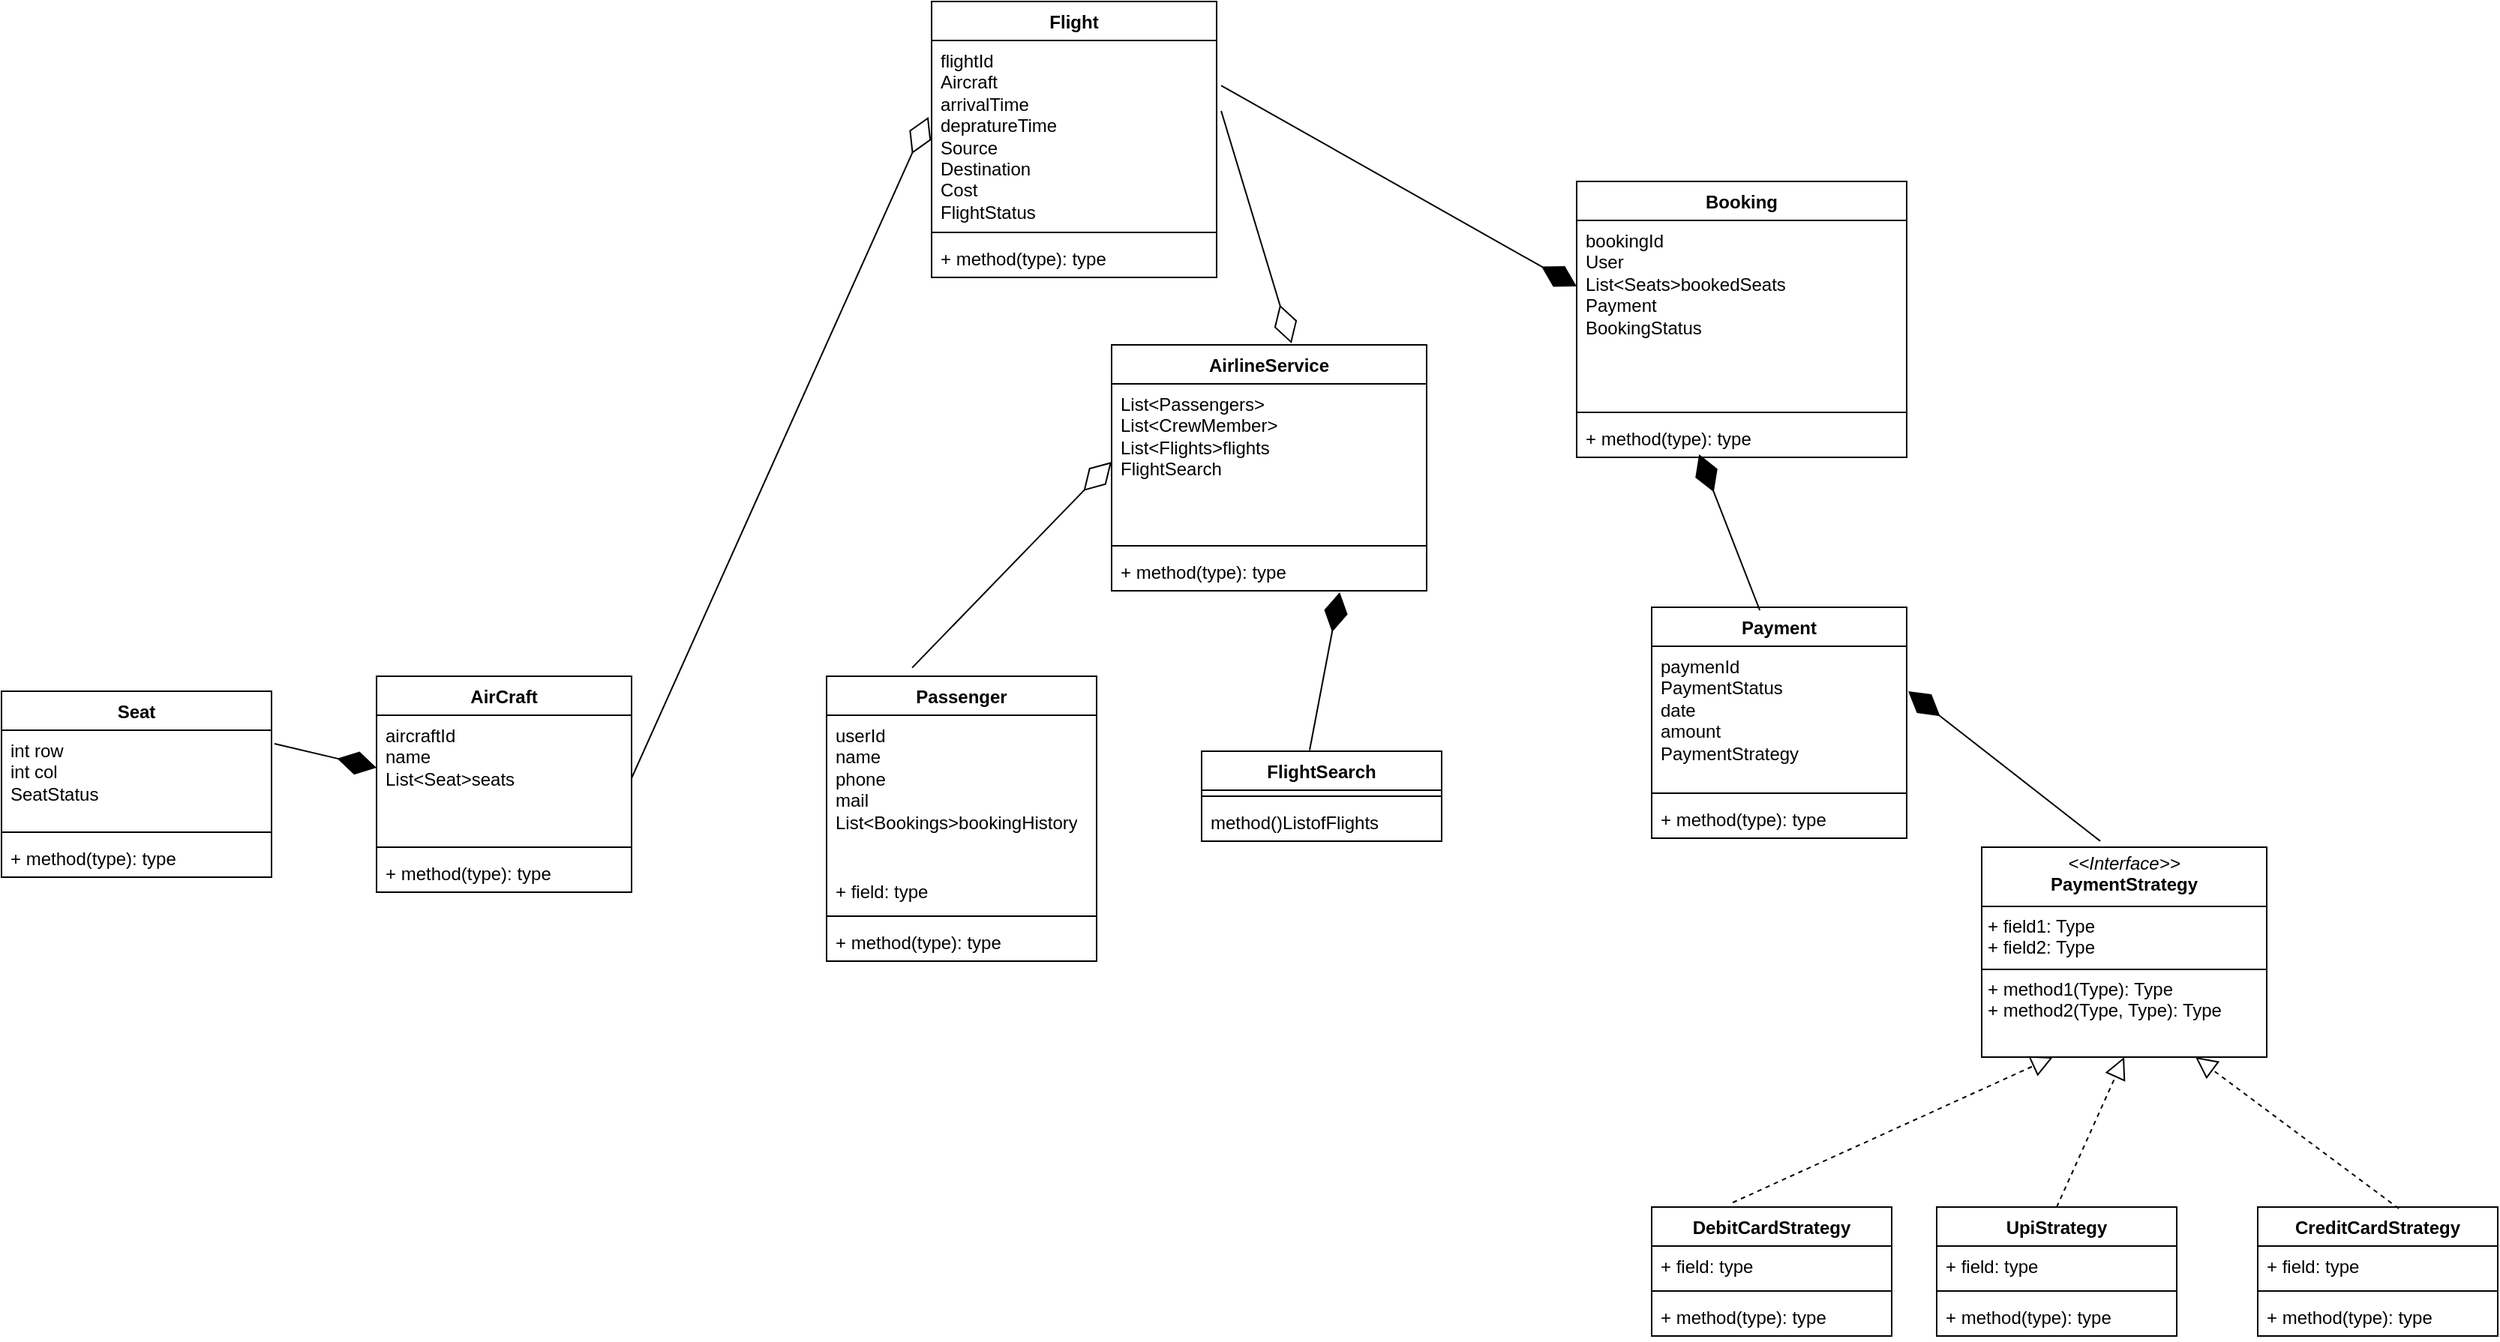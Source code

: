 <mxfile version="24.6.4" type="device">
  <diagram name="Page-1" id="2vJ0eOYqJL_nkT7B3xsS">
    <mxGraphModel dx="3392" dy="1760" grid="1" gridSize="10" guides="1" tooltips="1" connect="1" arrows="1" fold="1" page="1" pageScale="1" pageWidth="827" pageHeight="1169" math="0" shadow="0">
      <root>
        <mxCell id="0" />
        <mxCell id="1" parent="0" />
        <mxCell id="qmc9b36wm6k5r_nFAEWH-1" value="Passenger" style="swimlane;fontStyle=1;align=center;verticalAlign=top;childLayout=stackLayout;horizontal=1;startSize=26;horizontalStack=0;resizeParent=1;resizeParentMax=0;resizeLast=0;collapsible=1;marginBottom=0;whiteSpace=wrap;html=1;" vertex="1" parent="1">
          <mxGeometry x="210" y="550" width="180" height="190" as="geometry" />
        </mxCell>
        <mxCell id="qmc9b36wm6k5r_nFAEWH-2" value="userId&lt;div&gt;name&lt;/div&gt;&lt;div&gt;phone&lt;/div&gt;&lt;div&gt;mail&lt;/div&gt;&lt;div&gt;List&amp;lt;Bookings&amp;gt;bookingHistory&lt;/div&gt;" style="text;strokeColor=none;fillColor=none;align=left;verticalAlign=top;spacingLeft=4;spacingRight=4;overflow=hidden;rotatable=0;points=[[0,0.5],[1,0.5]];portConstraint=eastwest;whiteSpace=wrap;html=1;" vertex="1" parent="qmc9b36wm6k5r_nFAEWH-1">
          <mxGeometry y="26" width="180" height="104" as="geometry" />
        </mxCell>
        <mxCell id="qmc9b36wm6k5r_nFAEWH-76" value="+ field: type" style="text;strokeColor=none;fillColor=none;align=left;verticalAlign=top;spacingLeft=4;spacingRight=4;overflow=hidden;rotatable=0;points=[[0,0.5],[1,0.5]];portConstraint=eastwest;whiteSpace=wrap;html=1;" vertex="1" parent="qmc9b36wm6k5r_nFAEWH-1">
          <mxGeometry y="130" width="180" height="26" as="geometry" />
        </mxCell>
        <mxCell id="qmc9b36wm6k5r_nFAEWH-3" value="" style="line;strokeWidth=1;fillColor=none;align=left;verticalAlign=middle;spacingTop=-1;spacingLeft=3;spacingRight=3;rotatable=0;labelPosition=right;points=[];portConstraint=eastwest;strokeColor=inherit;" vertex="1" parent="qmc9b36wm6k5r_nFAEWH-1">
          <mxGeometry y="156" width="180" height="8" as="geometry" />
        </mxCell>
        <mxCell id="qmc9b36wm6k5r_nFAEWH-4" value="+ method(type): type" style="text;strokeColor=none;fillColor=none;align=left;verticalAlign=top;spacingLeft=4;spacingRight=4;overflow=hidden;rotatable=0;points=[[0,0.5],[1,0.5]];portConstraint=eastwest;whiteSpace=wrap;html=1;" vertex="1" parent="qmc9b36wm6k5r_nFAEWH-1">
          <mxGeometry y="164" width="180" height="26" as="geometry" />
        </mxCell>
        <mxCell id="qmc9b36wm6k5r_nFAEWH-5" value="AirCraft" style="swimlane;fontStyle=1;align=center;verticalAlign=top;childLayout=stackLayout;horizontal=1;startSize=26;horizontalStack=0;resizeParent=1;resizeParentMax=0;resizeLast=0;collapsible=1;marginBottom=0;whiteSpace=wrap;html=1;" vertex="1" parent="1">
          <mxGeometry x="-90" y="550" width="170" height="144" as="geometry" />
        </mxCell>
        <mxCell id="qmc9b36wm6k5r_nFAEWH-6" value="aircraftId&lt;div&gt;name&lt;/div&gt;&lt;div&gt;&lt;span style=&quot;background-color: initial;&quot;&gt;List&amp;lt;Seat&amp;gt;seats&lt;/span&gt;&lt;div&gt;&lt;br&gt;&lt;/div&gt;&lt;/div&gt;" style="text;strokeColor=none;fillColor=none;align=left;verticalAlign=top;spacingLeft=4;spacingRight=4;overflow=hidden;rotatable=0;points=[[0,0.5],[1,0.5]];portConstraint=eastwest;whiteSpace=wrap;html=1;" vertex="1" parent="qmc9b36wm6k5r_nFAEWH-5">
          <mxGeometry y="26" width="170" height="84" as="geometry" />
        </mxCell>
        <mxCell id="qmc9b36wm6k5r_nFAEWH-7" value="" style="line;strokeWidth=1;fillColor=none;align=left;verticalAlign=middle;spacingTop=-1;spacingLeft=3;spacingRight=3;rotatable=0;labelPosition=right;points=[];portConstraint=eastwest;strokeColor=inherit;" vertex="1" parent="qmc9b36wm6k5r_nFAEWH-5">
          <mxGeometry y="110" width="170" height="8" as="geometry" />
        </mxCell>
        <mxCell id="qmc9b36wm6k5r_nFAEWH-8" value="+ method(type): type" style="text;strokeColor=none;fillColor=none;align=left;verticalAlign=top;spacingLeft=4;spacingRight=4;overflow=hidden;rotatable=0;points=[[0,0.5],[1,0.5]];portConstraint=eastwest;whiteSpace=wrap;html=1;" vertex="1" parent="qmc9b36wm6k5r_nFAEWH-5">
          <mxGeometry y="118" width="170" height="26" as="geometry" />
        </mxCell>
        <mxCell id="qmc9b36wm6k5r_nFAEWH-9" value="Seat" style="swimlane;fontStyle=1;align=center;verticalAlign=top;childLayout=stackLayout;horizontal=1;startSize=26;horizontalStack=0;resizeParent=1;resizeParentMax=0;resizeLast=0;collapsible=1;marginBottom=0;whiteSpace=wrap;html=1;" vertex="1" parent="1">
          <mxGeometry x="-340" y="560" width="180" height="124" as="geometry" />
        </mxCell>
        <mxCell id="qmc9b36wm6k5r_nFAEWH-10" value="int row&lt;div&gt;int col&lt;/div&gt;&lt;div&gt;SeatStatus&lt;/div&gt;" style="text;strokeColor=none;fillColor=none;align=left;verticalAlign=top;spacingLeft=4;spacingRight=4;overflow=hidden;rotatable=0;points=[[0,0.5],[1,0.5]];portConstraint=eastwest;whiteSpace=wrap;html=1;" vertex="1" parent="qmc9b36wm6k5r_nFAEWH-9">
          <mxGeometry y="26" width="180" height="64" as="geometry" />
        </mxCell>
        <mxCell id="qmc9b36wm6k5r_nFAEWH-11" value="" style="line;strokeWidth=1;fillColor=none;align=left;verticalAlign=middle;spacingTop=-1;spacingLeft=3;spacingRight=3;rotatable=0;labelPosition=right;points=[];portConstraint=eastwest;strokeColor=inherit;" vertex="1" parent="qmc9b36wm6k5r_nFAEWH-9">
          <mxGeometry y="90" width="180" height="8" as="geometry" />
        </mxCell>
        <mxCell id="qmc9b36wm6k5r_nFAEWH-12" value="+ method(type): type" style="text;strokeColor=none;fillColor=none;align=left;verticalAlign=top;spacingLeft=4;spacingRight=4;overflow=hidden;rotatable=0;points=[[0,0.5],[1,0.5]];portConstraint=eastwest;whiteSpace=wrap;html=1;" vertex="1" parent="qmc9b36wm6k5r_nFAEWH-9">
          <mxGeometry y="98" width="180" height="26" as="geometry" />
        </mxCell>
        <mxCell id="qmc9b36wm6k5r_nFAEWH-14" value="Booking" style="swimlane;fontStyle=1;align=center;verticalAlign=top;childLayout=stackLayout;horizontal=1;startSize=26;horizontalStack=0;resizeParent=1;resizeParentMax=0;resizeLast=0;collapsible=1;marginBottom=0;whiteSpace=wrap;html=1;" vertex="1" parent="1">
          <mxGeometry x="710" y="220" width="220" height="184" as="geometry" />
        </mxCell>
        <mxCell id="qmc9b36wm6k5r_nFAEWH-15" value="bookingId&lt;div&gt;User&lt;/div&gt;&lt;div&gt;List&amp;lt;Seats&amp;gt;bookedSeats&lt;/div&gt;&lt;div&gt;&lt;span style=&quot;background-color: initial;&quot;&gt;Payment&lt;/span&gt;&lt;br&gt;&lt;/div&gt;&lt;div&gt;&lt;span style=&quot;background-color: initial;&quot;&gt;BookingStatus&lt;/span&gt;&lt;/div&gt;&lt;div&gt;&lt;br&gt;&lt;/div&gt;" style="text;strokeColor=none;fillColor=none;align=left;verticalAlign=top;spacingLeft=4;spacingRight=4;overflow=hidden;rotatable=0;points=[[0,0.5],[1,0.5]];portConstraint=eastwest;whiteSpace=wrap;html=1;" vertex="1" parent="qmc9b36wm6k5r_nFAEWH-14">
          <mxGeometry y="26" width="220" height="124" as="geometry" />
        </mxCell>
        <mxCell id="qmc9b36wm6k5r_nFAEWH-16" value="" style="line;strokeWidth=1;fillColor=none;align=left;verticalAlign=middle;spacingTop=-1;spacingLeft=3;spacingRight=3;rotatable=0;labelPosition=right;points=[];portConstraint=eastwest;strokeColor=inherit;" vertex="1" parent="qmc9b36wm6k5r_nFAEWH-14">
          <mxGeometry y="150" width="220" height="8" as="geometry" />
        </mxCell>
        <mxCell id="qmc9b36wm6k5r_nFAEWH-17" value="+ method(type): type" style="text;strokeColor=none;fillColor=none;align=left;verticalAlign=top;spacingLeft=4;spacingRight=4;overflow=hidden;rotatable=0;points=[[0,0.5],[1,0.5]];portConstraint=eastwest;whiteSpace=wrap;html=1;" vertex="1" parent="qmc9b36wm6k5r_nFAEWH-14">
          <mxGeometry y="158" width="220" height="26" as="geometry" />
        </mxCell>
        <mxCell id="qmc9b36wm6k5r_nFAEWH-39" value="Payment" style="swimlane;fontStyle=1;align=center;verticalAlign=top;childLayout=stackLayout;horizontal=1;startSize=26;horizontalStack=0;resizeParent=1;resizeParentMax=0;resizeLast=0;collapsible=1;marginBottom=0;whiteSpace=wrap;html=1;" vertex="1" parent="1">
          <mxGeometry x="760" y="504" width="170" height="154" as="geometry" />
        </mxCell>
        <mxCell id="qmc9b36wm6k5r_nFAEWH-40" value="paymenId&lt;div&gt;PaymentStatus&lt;/div&gt;&lt;div&gt;date&lt;/div&gt;&lt;div&gt;amount&lt;br&gt;PaymentStrategy&lt;/div&gt;" style="text;strokeColor=none;fillColor=none;align=left;verticalAlign=top;spacingLeft=4;spacingRight=4;overflow=hidden;rotatable=0;points=[[0,0.5],[1,0.5]];portConstraint=eastwest;whiteSpace=wrap;html=1;" vertex="1" parent="qmc9b36wm6k5r_nFAEWH-39">
          <mxGeometry y="26" width="170" height="94" as="geometry" />
        </mxCell>
        <mxCell id="qmc9b36wm6k5r_nFAEWH-41" value="" style="line;strokeWidth=1;fillColor=none;align=left;verticalAlign=middle;spacingTop=-1;spacingLeft=3;spacingRight=3;rotatable=0;labelPosition=right;points=[];portConstraint=eastwest;strokeColor=inherit;" vertex="1" parent="qmc9b36wm6k5r_nFAEWH-39">
          <mxGeometry y="120" width="170" height="8" as="geometry" />
        </mxCell>
        <mxCell id="qmc9b36wm6k5r_nFAEWH-42" value="+ method(type): type" style="text;strokeColor=none;fillColor=none;align=left;verticalAlign=top;spacingLeft=4;spacingRight=4;overflow=hidden;rotatable=0;points=[[0,0.5],[1,0.5]];portConstraint=eastwest;whiteSpace=wrap;html=1;" vertex="1" parent="qmc9b36wm6k5r_nFAEWH-39">
          <mxGeometry y="128" width="170" height="26" as="geometry" />
        </mxCell>
        <mxCell id="qmc9b36wm6k5r_nFAEWH-43" value="CreditCardStrategy" style="swimlane;fontStyle=1;align=center;verticalAlign=top;childLayout=stackLayout;horizontal=1;startSize=26;horizontalStack=0;resizeParent=1;resizeParentMax=0;resizeLast=0;collapsible=1;marginBottom=0;whiteSpace=wrap;html=1;" vertex="1" parent="1">
          <mxGeometry x="1164" y="904" width="160" height="86" as="geometry" />
        </mxCell>
        <mxCell id="qmc9b36wm6k5r_nFAEWH-44" value="+ field: type" style="text;strokeColor=none;fillColor=none;align=left;verticalAlign=top;spacingLeft=4;spacingRight=4;overflow=hidden;rotatable=0;points=[[0,0.5],[1,0.5]];portConstraint=eastwest;whiteSpace=wrap;html=1;" vertex="1" parent="qmc9b36wm6k5r_nFAEWH-43">
          <mxGeometry y="26" width="160" height="26" as="geometry" />
        </mxCell>
        <mxCell id="qmc9b36wm6k5r_nFAEWH-45" value="" style="line;strokeWidth=1;fillColor=none;align=left;verticalAlign=middle;spacingTop=-1;spacingLeft=3;spacingRight=3;rotatable=0;labelPosition=right;points=[];portConstraint=eastwest;strokeColor=inherit;" vertex="1" parent="qmc9b36wm6k5r_nFAEWH-43">
          <mxGeometry y="52" width="160" height="8" as="geometry" />
        </mxCell>
        <mxCell id="qmc9b36wm6k5r_nFAEWH-46" value="+ method(type): type" style="text;strokeColor=none;fillColor=none;align=left;verticalAlign=top;spacingLeft=4;spacingRight=4;overflow=hidden;rotatable=0;points=[[0,0.5],[1,0.5]];portConstraint=eastwest;whiteSpace=wrap;html=1;" vertex="1" parent="qmc9b36wm6k5r_nFAEWH-43">
          <mxGeometry y="60" width="160" height="26" as="geometry" />
        </mxCell>
        <mxCell id="qmc9b36wm6k5r_nFAEWH-47" value="UpiStrategy" style="swimlane;fontStyle=1;align=center;verticalAlign=top;childLayout=stackLayout;horizontal=1;startSize=26;horizontalStack=0;resizeParent=1;resizeParentMax=0;resizeLast=0;collapsible=1;marginBottom=0;whiteSpace=wrap;html=1;" vertex="1" parent="1">
          <mxGeometry x="950" y="904" width="160" height="86" as="geometry" />
        </mxCell>
        <mxCell id="qmc9b36wm6k5r_nFAEWH-48" value="+ field: type" style="text;strokeColor=none;fillColor=none;align=left;verticalAlign=top;spacingLeft=4;spacingRight=4;overflow=hidden;rotatable=0;points=[[0,0.5],[1,0.5]];portConstraint=eastwest;whiteSpace=wrap;html=1;" vertex="1" parent="qmc9b36wm6k5r_nFAEWH-47">
          <mxGeometry y="26" width="160" height="26" as="geometry" />
        </mxCell>
        <mxCell id="qmc9b36wm6k5r_nFAEWH-49" value="" style="line;strokeWidth=1;fillColor=none;align=left;verticalAlign=middle;spacingTop=-1;spacingLeft=3;spacingRight=3;rotatable=0;labelPosition=right;points=[];portConstraint=eastwest;strokeColor=inherit;" vertex="1" parent="qmc9b36wm6k5r_nFAEWH-47">
          <mxGeometry y="52" width="160" height="8" as="geometry" />
        </mxCell>
        <mxCell id="qmc9b36wm6k5r_nFAEWH-50" value="+ method(type): type" style="text;strokeColor=none;fillColor=none;align=left;verticalAlign=top;spacingLeft=4;spacingRight=4;overflow=hidden;rotatable=0;points=[[0,0.5],[1,0.5]];portConstraint=eastwest;whiteSpace=wrap;html=1;" vertex="1" parent="qmc9b36wm6k5r_nFAEWH-47">
          <mxGeometry y="60" width="160" height="26" as="geometry" />
        </mxCell>
        <mxCell id="qmc9b36wm6k5r_nFAEWH-51" value="DebitCardStrategy" style="swimlane;fontStyle=1;align=center;verticalAlign=top;childLayout=stackLayout;horizontal=1;startSize=26;horizontalStack=0;resizeParent=1;resizeParentMax=0;resizeLast=0;collapsible=1;marginBottom=0;whiteSpace=wrap;html=1;" vertex="1" parent="1">
          <mxGeometry x="760" y="904" width="160" height="86" as="geometry" />
        </mxCell>
        <mxCell id="qmc9b36wm6k5r_nFAEWH-52" value="+ field: type" style="text;strokeColor=none;fillColor=none;align=left;verticalAlign=top;spacingLeft=4;spacingRight=4;overflow=hidden;rotatable=0;points=[[0,0.5],[1,0.5]];portConstraint=eastwest;whiteSpace=wrap;html=1;" vertex="1" parent="qmc9b36wm6k5r_nFAEWH-51">
          <mxGeometry y="26" width="160" height="26" as="geometry" />
        </mxCell>
        <mxCell id="qmc9b36wm6k5r_nFAEWH-53" value="" style="line;strokeWidth=1;fillColor=none;align=left;verticalAlign=middle;spacingTop=-1;spacingLeft=3;spacingRight=3;rotatable=0;labelPosition=right;points=[];portConstraint=eastwest;strokeColor=inherit;" vertex="1" parent="qmc9b36wm6k5r_nFAEWH-51">
          <mxGeometry y="52" width="160" height="8" as="geometry" />
        </mxCell>
        <mxCell id="qmc9b36wm6k5r_nFAEWH-54" value="+ method(type): type" style="text;strokeColor=none;fillColor=none;align=left;verticalAlign=top;spacingLeft=4;spacingRight=4;overflow=hidden;rotatable=0;points=[[0,0.5],[1,0.5]];portConstraint=eastwest;whiteSpace=wrap;html=1;" vertex="1" parent="qmc9b36wm6k5r_nFAEWH-51">
          <mxGeometry y="60" width="160" height="26" as="geometry" />
        </mxCell>
        <mxCell id="qmc9b36wm6k5r_nFAEWH-55" value="&lt;p style=&quot;margin:0px;margin-top:4px;text-align:center;&quot;&gt;&lt;i&gt;&amp;lt;&amp;lt;Interface&amp;gt;&amp;gt;&lt;/i&gt;&lt;br&gt;&lt;b&gt;PaymentStrategy&lt;/b&gt;&lt;/p&gt;&lt;hr size=&quot;1&quot; style=&quot;border-style:solid;&quot;&gt;&lt;p style=&quot;margin:0px;margin-left:4px;&quot;&gt;+ field1: Type&lt;br&gt;+ field2: Type&lt;/p&gt;&lt;hr size=&quot;1&quot; style=&quot;border-style:solid;&quot;&gt;&lt;p style=&quot;margin:0px;margin-left:4px;&quot;&gt;+ method1(Type): Type&lt;br&gt;+ method2(Type, Type): Type&lt;/p&gt;" style="verticalAlign=top;align=left;overflow=fill;html=1;whiteSpace=wrap;" vertex="1" parent="1">
          <mxGeometry x="980" y="664" width="190" height="140" as="geometry" />
        </mxCell>
        <mxCell id="qmc9b36wm6k5r_nFAEWH-56" value="" style="endArrow=block;dashed=1;endFill=0;endSize=12;html=1;rounded=0;exitX=0.588;exitY=0.012;exitDx=0;exitDy=0;exitPerimeter=0;entryX=0.75;entryY=1;entryDx=0;entryDy=0;" edge="1" parent="1" source="qmc9b36wm6k5r_nFAEWH-43" target="qmc9b36wm6k5r_nFAEWH-55">
          <mxGeometry width="160" relative="1" as="geometry">
            <mxPoint x="1580" y="654" as="sourcePoint" />
            <mxPoint x="1740" y="654" as="targetPoint" />
          </mxGeometry>
        </mxCell>
        <mxCell id="qmc9b36wm6k5r_nFAEWH-57" value="" style="endArrow=block;dashed=1;endFill=0;endSize=12;html=1;rounded=0;entryX=0.5;entryY=1;entryDx=0;entryDy=0;exitX=0.5;exitY=0;exitDx=0;exitDy=0;" edge="1" parent="1" source="qmc9b36wm6k5r_nFAEWH-47" target="qmc9b36wm6k5r_nFAEWH-55">
          <mxGeometry width="160" relative="1" as="geometry">
            <mxPoint x="1500" y="724" as="sourcePoint" />
            <mxPoint x="1660" y="724" as="targetPoint" />
          </mxGeometry>
        </mxCell>
        <mxCell id="qmc9b36wm6k5r_nFAEWH-58" value="" style="endArrow=block;dashed=1;endFill=0;endSize=12;html=1;rounded=0;entryX=0.25;entryY=1;entryDx=0;entryDy=0;exitX=0.338;exitY=-0.035;exitDx=0;exitDy=0;exitPerimeter=0;" edge="1" parent="1" source="qmc9b36wm6k5r_nFAEWH-51" target="qmc9b36wm6k5r_nFAEWH-55">
          <mxGeometry width="160" relative="1" as="geometry">
            <mxPoint x="1260" y="714" as="sourcePoint" />
            <mxPoint x="1420" y="714" as="targetPoint" />
          </mxGeometry>
        </mxCell>
        <mxCell id="qmc9b36wm6k5r_nFAEWH-59" value="" style="endArrow=diamondThin;endFill=1;endSize=24;html=1;rounded=0;entryX=1.006;entryY=0.319;entryDx=0;entryDy=0;entryPerimeter=0;exitX=0.416;exitY=-0.029;exitDx=0;exitDy=0;exitPerimeter=0;" edge="1" parent="1" source="qmc9b36wm6k5r_nFAEWH-55" target="qmc9b36wm6k5r_nFAEWH-40">
          <mxGeometry width="160" relative="1" as="geometry">
            <mxPoint x="1420" y="544" as="sourcePoint" />
            <mxPoint x="1580" y="544" as="targetPoint" />
          </mxGeometry>
        </mxCell>
        <mxCell id="qmc9b36wm6k5r_nFAEWH-62" value="" style="endArrow=diamondThin;endFill=1;endSize=24;html=1;rounded=0;entryX=0.371;entryY=0.923;entryDx=0;entryDy=0;entryPerimeter=0;exitX=0.424;exitY=0.013;exitDx=0;exitDy=0;exitPerimeter=0;" edge="1" parent="1" source="qmc9b36wm6k5r_nFAEWH-39" target="qmc9b36wm6k5r_nFAEWH-17">
          <mxGeometry width="160" relative="1" as="geometry">
            <mxPoint x="830" y="500" as="sourcePoint" />
            <mxPoint x="610" y="460" as="targetPoint" />
          </mxGeometry>
        </mxCell>
        <mxCell id="qmc9b36wm6k5r_nFAEWH-63" value="Flight" style="swimlane;fontStyle=1;align=center;verticalAlign=top;childLayout=stackLayout;horizontal=1;startSize=26;horizontalStack=0;resizeParent=1;resizeParentMax=0;resizeLast=0;collapsible=1;marginBottom=0;whiteSpace=wrap;html=1;" vertex="1" parent="1">
          <mxGeometry x="280" y="100" width="190" height="184" as="geometry" />
        </mxCell>
        <mxCell id="qmc9b36wm6k5r_nFAEWH-64" value="&lt;div&gt;flightId&lt;/div&gt;&lt;div&gt;&lt;div&gt;Aircraft&lt;/div&gt;&lt;div&gt;arrivalTime&lt;/div&gt;&lt;div&gt;depratureTime&lt;/div&gt;&lt;div&gt;Source&lt;/div&gt;&lt;div&gt;Destination&lt;/div&gt;&lt;/div&gt;&lt;div&gt;Cost&lt;/div&gt;&lt;div&gt;FlightStatus&lt;/div&gt;" style="text;strokeColor=none;fillColor=none;align=left;verticalAlign=top;spacingLeft=4;spacingRight=4;overflow=hidden;rotatable=0;points=[[0,0.5],[1,0.5]];portConstraint=eastwest;whiteSpace=wrap;html=1;" vertex="1" parent="qmc9b36wm6k5r_nFAEWH-63">
          <mxGeometry y="26" width="190" height="124" as="geometry" />
        </mxCell>
        <mxCell id="qmc9b36wm6k5r_nFAEWH-65" value="" style="line;strokeWidth=1;fillColor=none;align=left;verticalAlign=middle;spacingTop=-1;spacingLeft=3;spacingRight=3;rotatable=0;labelPosition=right;points=[];portConstraint=eastwest;strokeColor=inherit;" vertex="1" parent="qmc9b36wm6k5r_nFAEWH-63">
          <mxGeometry y="150" width="190" height="8" as="geometry" />
        </mxCell>
        <mxCell id="qmc9b36wm6k5r_nFAEWH-66" value="+ method(type): type" style="text;strokeColor=none;fillColor=none;align=left;verticalAlign=top;spacingLeft=4;spacingRight=4;overflow=hidden;rotatable=0;points=[[0,0.5],[1,0.5]];portConstraint=eastwest;whiteSpace=wrap;html=1;" vertex="1" parent="qmc9b36wm6k5r_nFAEWH-63">
          <mxGeometry y="158" width="190" height="26" as="geometry" />
        </mxCell>
        <mxCell id="qmc9b36wm6k5r_nFAEWH-67" value="AirlineService" style="swimlane;fontStyle=1;align=center;verticalAlign=top;childLayout=stackLayout;horizontal=1;startSize=26;horizontalStack=0;resizeParent=1;resizeParentMax=0;resizeLast=0;collapsible=1;marginBottom=0;whiteSpace=wrap;html=1;" vertex="1" parent="1">
          <mxGeometry x="400" y="329" width="210" height="164" as="geometry" />
        </mxCell>
        <mxCell id="qmc9b36wm6k5r_nFAEWH-68" value="&lt;div&gt;List&amp;lt;Passengers&amp;gt;&lt;/div&gt;&lt;div&gt;List&amp;lt;CrewMember&amp;gt;&lt;/div&gt;&lt;div&gt;List&amp;lt;Flights&amp;gt;flights&lt;/div&gt;&lt;div&gt;FlightSearch&lt;/div&gt;" style="text;strokeColor=none;fillColor=none;align=left;verticalAlign=top;spacingLeft=4;spacingRight=4;overflow=hidden;rotatable=0;points=[[0,0.5],[1,0.5]];portConstraint=eastwest;whiteSpace=wrap;html=1;" vertex="1" parent="qmc9b36wm6k5r_nFAEWH-67">
          <mxGeometry y="26" width="210" height="104" as="geometry" />
        </mxCell>
        <mxCell id="qmc9b36wm6k5r_nFAEWH-69" value="" style="line;strokeWidth=1;fillColor=none;align=left;verticalAlign=middle;spacingTop=-1;spacingLeft=3;spacingRight=3;rotatable=0;labelPosition=right;points=[];portConstraint=eastwest;strokeColor=inherit;" vertex="1" parent="qmc9b36wm6k5r_nFAEWH-67">
          <mxGeometry y="130" width="210" height="8" as="geometry" />
        </mxCell>
        <mxCell id="qmc9b36wm6k5r_nFAEWH-70" value="+ method(type): type" style="text;strokeColor=none;fillColor=none;align=left;verticalAlign=top;spacingLeft=4;spacingRight=4;overflow=hidden;rotatable=0;points=[[0,0.5],[1,0.5]];portConstraint=eastwest;whiteSpace=wrap;html=1;" vertex="1" parent="qmc9b36wm6k5r_nFAEWH-67">
          <mxGeometry y="138" width="210" height="26" as="geometry" />
        </mxCell>
        <mxCell id="qmc9b36wm6k5r_nFAEWH-72" value="" style="endArrow=diamondThin;endFill=0;endSize=24;html=1;rounded=0;exitX=1.016;exitY=0.379;exitDx=0;exitDy=0;entryX=0.571;entryY=-0.006;entryDx=0;entryDy=0;entryPerimeter=0;exitPerimeter=0;" edge="1" parent="1" source="qmc9b36wm6k5r_nFAEWH-64" target="qmc9b36wm6k5r_nFAEWH-67">
          <mxGeometry width="160" relative="1" as="geometry">
            <mxPoint x="440" y="-60" as="sourcePoint" />
            <mxPoint x="537.03" y="333" as="targetPoint" />
          </mxGeometry>
        </mxCell>
        <mxCell id="qmc9b36wm6k5r_nFAEWH-73" value="" style="endArrow=diamondThin;endFill=1;endSize=24;html=1;rounded=0;entryX=0;entryY=0.417;entryDx=0;entryDy=0;entryPerimeter=0;exitX=1.011;exitY=0.141;exitDx=0;exitDy=0;exitPerimeter=0;" edge="1" parent="1" source="qmc9b36wm6k5r_nFAEWH-10" target="qmc9b36wm6k5r_nFAEWH-6">
          <mxGeometry width="160" relative="1" as="geometry">
            <mxPoint x="410" y="370" as="sourcePoint" />
            <mxPoint x="570" y="370" as="targetPoint" />
          </mxGeometry>
        </mxCell>
        <mxCell id="qmc9b36wm6k5r_nFAEWH-75" value="FlightSearch" style="swimlane;fontStyle=1;align=center;verticalAlign=top;childLayout=stackLayout;horizontal=1;startSize=26;horizontalStack=0;resizeParent=1;resizeParentMax=0;resizeLast=0;collapsible=1;marginBottom=0;whiteSpace=wrap;html=1;" vertex="1" parent="1">
          <mxGeometry x="460" y="600" width="160" height="60" as="geometry" />
        </mxCell>
        <mxCell id="qmc9b36wm6k5r_nFAEWH-77" value="" style="line;strokeWidth=1;fillColor=none;align=left;verticalAlign=middle;spacingTop=-1;spacingLeft=3;spacingRight=3;rotatable=0;labelPosition=right;points=[];portConstraint=eastwest;strokeColor=inherit;" vertex="1" parent="qmc9b36wm6k5r_nFAEWH-75">
          <mxGeometry y="26" width="160" height="8" as="geometry" />
        </mxCell>
        <mxCell id="qmc9b36wm6k5r_nFAEWH-78" value="method()ListofFlights" style="text;strokeColor=none;fillColor=none;align=left;verticalAlign=top;spacingLeft=4;spacingRight=4;overflow=hidden;rotatable=0;points=[[0,0.5],[1,0.5]];portConstraint=eastwest;whiteSpace=wrap;html=1;" vertex="1" parent="qmc9b36wm6k5r_nFAEWH-75">
          <mxGeometry y="34" width="160" height="26" as="geometry" />
        </mxCell>
        <mxCell id="qmc9b36wm6k5r_nFAEWH-79" value="" style="endArrow=diamondThin;endFill=1;endSize=24;html=1;rounded=0;entryX=0.724;entryY=1.038;entryDx=0;entryDy=0;entryPerimeter=0;exitX=0.45;exitY=-0.012;exitDx=0;exitDy=0;exitPerimeter=0;" edge="1" parent="1" source="qmc9b36wm6k5r_nFAEWH-75" target="qmc9b36wm6k5r_nFAEWH-70">
          <mxGeometry width="160" relative="1" as="geometry">
            <mxPoint x="470" y="380" as="sourcePoint" />
            <mxPoint x="630" y="380" as="targetPoint" />
          </mxGeometry>
        </mxCell>
        <mxCell id="qmc9b36wm6k5r_nFAEWH-81" value="" style="endArrow=diamondThin;endFill=0;endSize=24;html=1;rounded=0;entryX=-0.011;entryY=0.411;entryDx=0;entryDy=0;entryPerimeter=0;exitX=1;exitY=0.5;exitDx=0;exitDy=0;" edge="1" parent="1" source="qmc9b36wm6k5r_nFAEWH-6" target="qmc9b36wm6k5r_nFAEWH-64">
          <mxGeometry width="160" relative="1" as="geometry">
            <mxPoint x="100" y="340" as="sourcePoint" />
            <mxPoint x="260" y="340" as="targetPoint" />
          </mxGeometry>
        </mxCell>
        <mxCell id="qmc9b36wm6k5r_nFAEWH-83" value="" style="endArrow=diamondThin;endFill=1;endSize=24;html=1;rounded=0;entryX=0;entryY=0.355;entryDx=0;entryDy=0;entryPerimeter=0;exitX=1.016;exitY=0.242;exitDx=0;exitDy=0;exitPerimeter=0;" edge="1" parent="1" source="qmc9b36wm6k5r_nFAEWH-64" target="qmc9b36wm6k5r_nFAEWH-15">
          <mxGeometry width="160" relative="1" as="geometry">
            <mxPoint x="370" y="260" as="sourcePoint" />
            <mxPoint x="530" y="260" as="targetPoint" />
          </mxGeometry>
        </mxCell>
        <mxCell id="qmc9b36wm6k5r_nFAEWH-84" value="" style="endArrow=diamondThin;endFill=0;endSize=24;html=1;rounded=0;exitX=0.317;exitY=-0.03;exitDx=0;exitDy=0;exitPerimeter=0;entryX=0;entryY=0.5;entryDx=0;entryDy=0;" edge="1" parent="1" source="qmc9b36wm6k5r_nFAEWH-1" target="qmc9b36wm6k5r_nFAEWH-68">
          <mxGeometry width="160" relative="1" as="geometry">
            <mxPoint x="250" y="420" as="sourcePoint" />
            <mxPoint x="410" y="420" as="targetPoint" />
          </mxGeometry>
        </mxCell>
      </root>
    </mxGraphModel>
  </diagram>
</mxfile>
